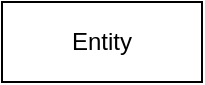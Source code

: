 <mxfile>
    <diagram id="x0D9103jRE1KyjUyWVTb" name="Page-1">
        <mxGraphModel dx="320" dy="515" grid="1" gridSize="10" guides="1" tooltips="1" connect="1" arrows="1" fold="1" page="1" pageScale="1" pageWidth="850" pageHeight="1100" math="0" shadow="0">
            <root>
                <mxCell id="0"/>
                <mxCell id="1" parent="0"/>
                <mxCell id="18" value="Entity" style="whiteSpace=wrap;html=1;align=center;" vertex="1" parent="1">
                    <mxGeometry y="80" width="100" height="40" as="geometry"/>
                </mxCell>
            </root>
        </mxGraphModel>
    </diagram>
</mxfile>